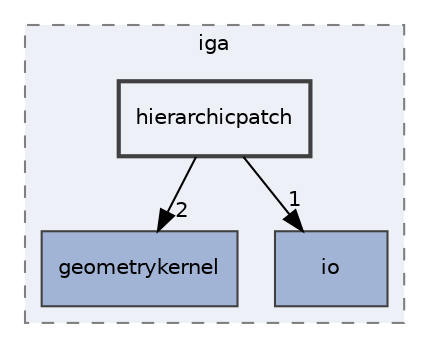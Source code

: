 digraph "hierarchicpatch"
{
 // LATEX_PDF_SIZE
  edge [fontname="Helvetica",fontsize="10",labelfontname="Helvetica",labelfontsize="10"];
  node [fontname="Helvetica",fontsize="10",shape=record];
  compound=true
  subgraph clusterdir_d2a3c23294a1b1015b1b8e8721ddded8 {
    graph [ bgcolor="#edf0f7", pencolor="grey50", style="filled,dashed,", label="iga", fontname="Helvetica", fontsize="10", URL="dir_d2a3c23294a1b1015b1b8e8721ddded8.html"]
  dir_98571e7345f7327fea7723ec1a12d870 [shape=box, label="geometrykernel", style="filled,", fillcolor="#a2b4d6", color="grey25", URL="dir_98571e7345f7327fea7723ec1a12d870.html"];
  dir_c3ccff8517fbe337b2b8ad503c3a1590 [shape=box, label="io", style="filled,", fillcolor="#a2b4d6", color="grey25", URL="dir_c3ccff8517fbe337b2b8ad503c3a1590.html"];
  dir_12fc9e68aad46ae2d80ba50ef1c96d76 [shape=box, label="hierarchicpatch", style="filled,bold,", fillcolor="#edf0f7", color="grey25", URL="dir_12fc9e68aad46ae2d80ba50ef1c96d76.html"];
  }
  dir_12fc9e68aad46ae2d80ba50ef1c96d76->dir_98571e7345f7327fea7723ec1a12d870 [headlabel="2", labeldistance=1.5 headhref="dir_000007_000006.html"];
  dir_12fc9e68aad46ae2d80ba50ef1c96d76->dir_c3ccff8517fbe337b2b8ad503c3a1590 [headlabel="1", labeldistance=1.5 headhref="dir_000007_000013.html"];
}
